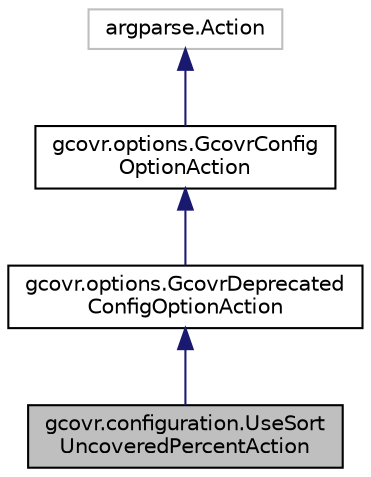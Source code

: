 digraph "gcovr.configuration.UseSortUncoveredPercentAction"
{
 // LATEX_PDF_SIZE
  edge [fontname="Helvetica",fontsize="10",labelfontname="Helvetica",labelfontsize="10"];
  node [fontname="Helvetica",fontsize="10",shape=record];
  Node1 [label="gcovr.configuration.UseSort\lUncoveredPercentAction",height=0.2,width=0.4,color="black", fillcolor="grey75", style="filled", fontcolor="black",tooltip=" "];
  Node2 -> Node1 [dir="back",color="midnightblue",fontsize="10",style="solid"];
  Node2 [label="gcovr.options.GcovrDeprecated\lConfigOptionAction",height=0.2,width=0.4,color="black", fillcolor="white", style="filled",URL="$classgcovr_1_1options_1_1GcovrDeprecatedConfigOptionAction.html",tooltip=" "];
  Node3 -> Node2 [dir="back",color="midnightblue",fontsize="10",style="solid"];
  Node3 [label="gcovr.options.GcovrConfig\lOptionAction",height=0.2,width=0.4,color="black", fillcolor="white", style="filled",URL="$classgcovr_1_1options_1_1GcovrConfigOptionAction.html",tooltip=" "];
  Node4 -> Node3 [dir="back",color="midnightblue",fontsize="10",style="solid"];
  Node4 [label="argparse.Action",height=0.2,width=0.4,color="grey75", fillcolor="white", style="filled",tooltip=" "];
}
